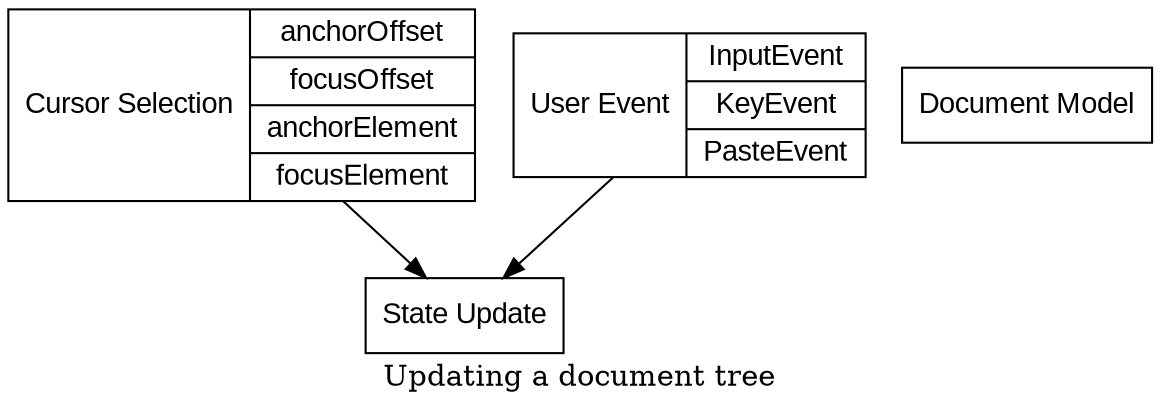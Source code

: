 digraph { 
  label = "Updating a document tree";

  node [shape=plaintext fontname=Arial];

  a[shape=record label="Cursor Selection|{anchorOffset|focusOffset|anchorElement|focusElement}"]
  b[shape=record label="User Event|{InputEvent|KeyEvent|PasteEvent}"]
  c[shape=record label="Document Model"]

  d[shape=record label="State Update"]

  {a, b} -> d
}
